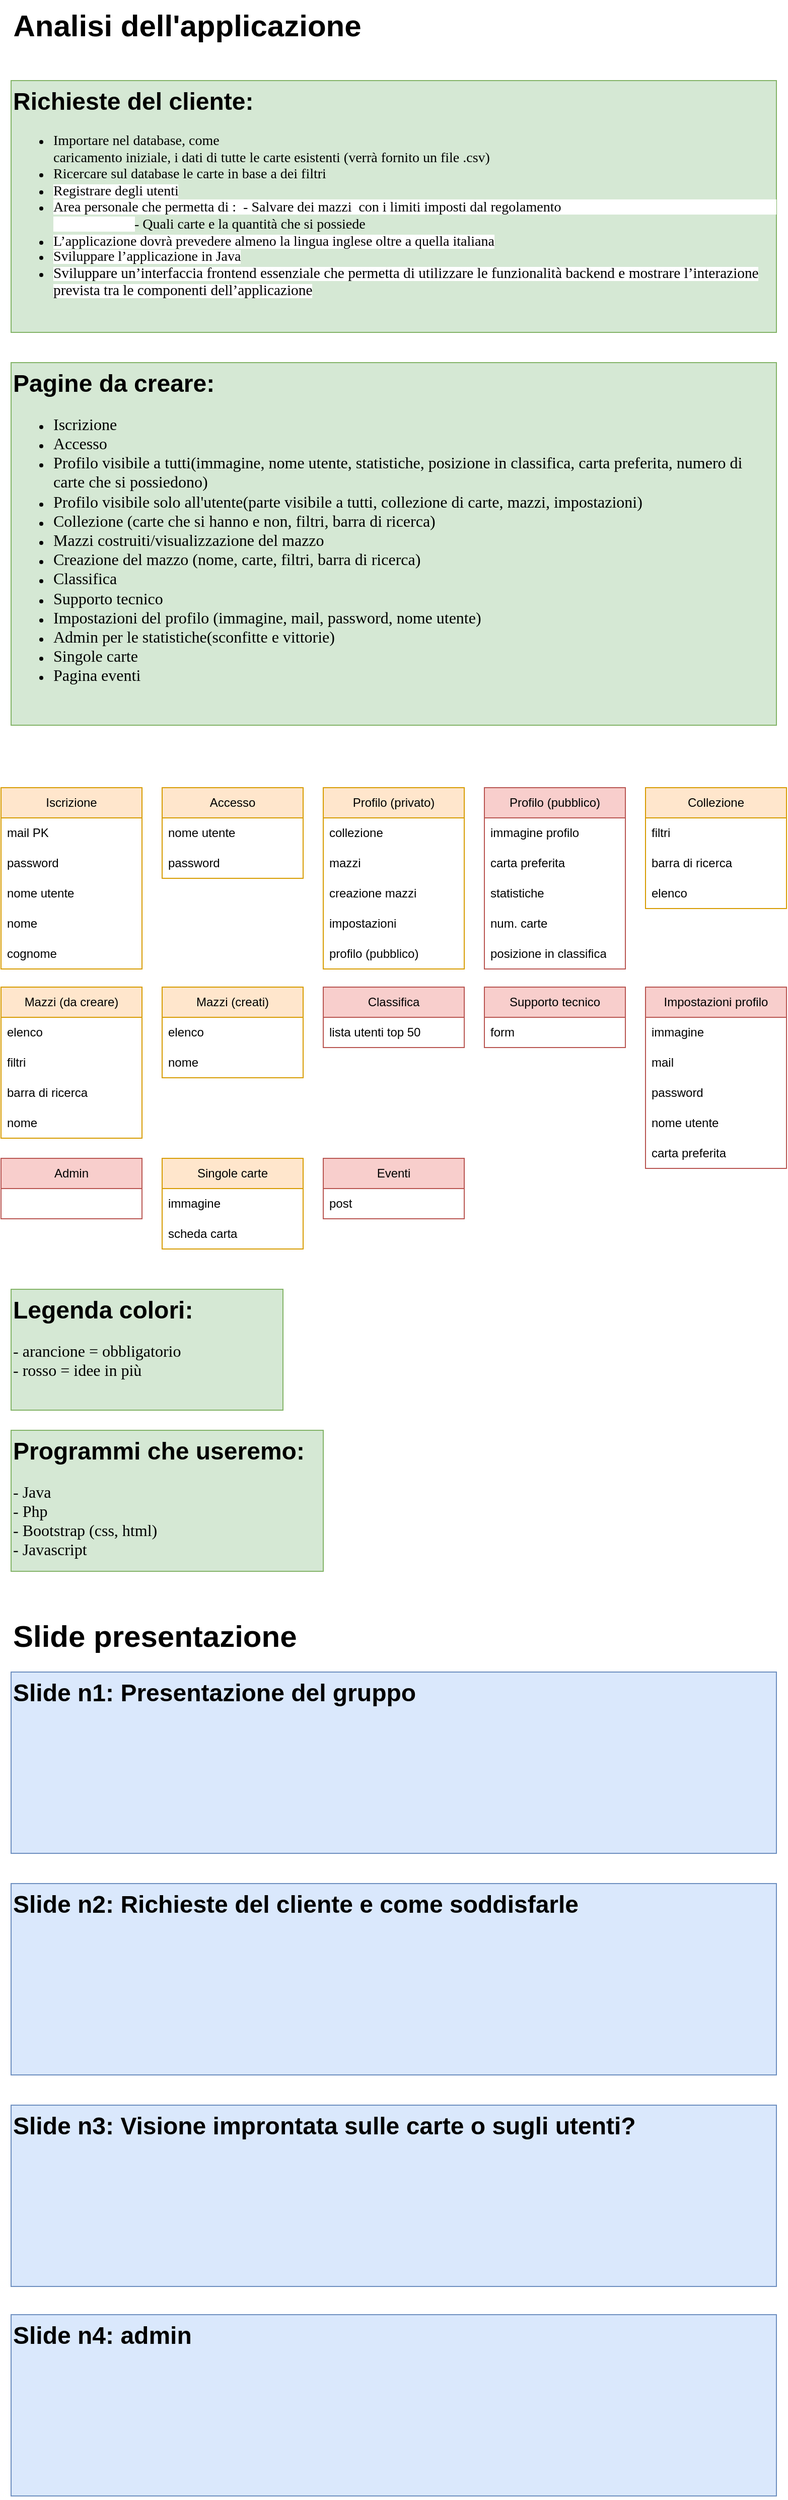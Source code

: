 <mxfile version="24.7.12">
  <diagram id="C5RBs43oDa-KdzZeNtuy" name="Page-1">
    <mxGraphModel dx="1050" dy="522" grid="1" gridSize="10" guides="1" tooltips="1" connect="1" arrows="1" fold="1" page="1" pageScale="1" pageWidth="827" pageHeight="1169" math="0" shadow="0">
      <root>
        <mxCell id="WIyWlLk6GJQsqaUBKTNV-0" />
        <mxCell id="WIyWlLk6GJQsqaUBKTNV-1" parent="WIyWlLk6GJQsqaUBKTNV-0" />
        <mxCell id="yRmc8YcTjv6HQ2VlwHG2-0" value="&lt;span style=&quot;font-size: 30px;&quot;&gt;&lt;b&gt;Analisi dell&#39;applicazione&lt;/b&gt;&lt;/span&gt;" style="text;html=1;align=center;verticalAlign=middle;whiteSpace=wrap;rounded=0;" parent="WIyWlLk6GJQsqaUBKTNV-1" vertex="1">
          <mxGeometry x="30" y="40" width="370" height="50" as="geometry" />
        </mxCell>
        <mxCell id="yRmc8YcTjv6HQ2VlwHG2-1" value="&lt;h1 style=&quot;margin-top: 0px;&quot;&gt;Richieste del cliente:&lt;/h1&gt;&lt;div&gt;&lt;ul&gt;&lt;li&gt;&lt;font style=&quot;font-size: 14px;&quot; face=&quot;Comic Sans MS&quot;&gt;Importare nel database, come&lt;br&gt;caricamento iniziale, i dati di tutte le carte esistenti (verrà fornito un file .csv)&lt;/font&gt;&lt;/li&gt;&lt;li&gt;&lt;font style=&quot;font-size: 14px;&quot; face=&quot;Comic Sans MS&quot;&gt;Ricercare sul database le carte in base a dei filtri&lt;/font&gt;&lt;/li&gt;&lt;li&gt;&lt;span style=&quot;line-height: 115%; background: white;&quot; lang=&quot;FR&quot;&gt;&lt;font style=&quot;font-size: 14px;&quot; face=&quot;Comic Sans MS&quot;&gt;&lt;span style=&quot;line-height: 115%; background-image: initial; background-position: initial; background-size: initial; background-repeat: initial; background-attachment: initial; background-origin: initial; background-clip: initial;&quot; lang=&quot;FR&quot;&gt;Registrare degli utenti&lt;/span&gt;&lt;br&gt;&lt;/font&gt;&lt;/span&gt;&lt;/li&gt;&lt;li&gt;&lt;font style=&quot;font-size: 14px;&quot; face=&quot;Comic Sans MS&quot;&gt;&lt;span style=&quot;line-height: 115%; background: white;&quot; lang=&quot;FR&quot;&gt;&lt;span style=&quot;line-height: 115%; background-image: initial; background-position: initial; background-size: initial; background-repeat: initial; background-attachment: initial; background-origin: initial; background-clip: initial;&quot; lang=&quot;FR&quot;&gt;&lt;span style=&quot;line-height: 115%; background-image: initial; background-position: initial; background-size: initial; background-repeat: initial; background-attachment: initial; background-origin: initial; background-clip: initial;&quot; lang=&quot;FR&quot;&gt;Area personale che permetta di &lt;/span&gt;&lt;span style=&quot;line-height: 115%; background-image: initial; background-position: initial; background-size: initial; background-repeat: initial; background-attachment: initial; background-origin: initial; background-clip: initial;&quot; lang=&quot;FR&quot;&gt;:&amp;nbsp; -&amp;nbsp;&lt;span style=&quot;line-height: 115%; background-image: initial; background-position: initial; background-size: initial; background-repeat: initial; background-attachment: initial; background-origin: initial; background-clip: initial;&quot; lang=&quot;FR&quot;&gt;Salvare dei mazzi&amp;nbsp; con i limiti imposti dal regolamento&amp;nbsp; &amp;nbsp; &amp;nbsp; &amp;nbsp; &amp;nbsp;&amp;nbsp;&lt;/span&gt;&amp;nbsp; &amp;nbsp; &amp;nbsp; &amp;nbsp; &amp;nbsp; &amp;nbsp; &amp;nbsp; &amp;nbsp; &amp;nbsp; &amp;nbsp; &amp;nbsp; &amp;nbsp; &amp;nbsp; &amp;nbsp; &amp;nbsp; &amp;nbsp; &amp;nbsp; &amp;nbsp; &amp;nbsp; &amp;nbsp; &amp;nbsp; &amp;nbsp; &amp;nbsp; &amp;nbsp; &amp;nbsp; &amp;nbsp; &amp;nbsp; &amp;nbsp; &amp;nbsp; &amp;nbsp; &amp;nbsp; &amp;nbsp; &amp;nbsp; &amp;nbsp; &amp;nbsp; &amp;nbsp; &amp;nbsp; &amp;nbsp;&lt;/span&gt;&lt;/span&gt;&lt;/span&gt;- Quali carte e la quantità che si possiede&lt;/font&gt;&lt;/li&gt;&lt;li&gt;&lt;span style=&quot;line-height: 115%; background: white;&quot; lang=&quot;FR&quot;&gt;&lt;font style=&quot;font-size: 14px;&quot; face=&quot;Comic Sans MS&quot;&gt;&lt;span style=&quot;line-height: 115%; background-image: initial; background-position: initial; background-size: initial; background-repeat: initial; background-attachment: initial; background-origin: initial; background-clip: initial;&quot; lang=&quot;FR&quot;&gt;L’applicazione dovrà prevedere almeno la lingua inglese oltre a quella italiana&lt;/span&gt;&lt;br&gt;&lt;/font&gt;&lt;/span&gt;&lt;/li&gt;&lt;li&gt;&lt;span style=&quot;line-height: 115%; background: white;&quot; lang=&quot;FR&quot;&gt;&lt;span style=&quot;line-height: 115%; background-image: initial; background-position: initial; background-size: initial; background-repeat: initial; background-attachment: initial; background-origin: initial; background-clip: initial;&quot; lang=&quot;FR&quot;&gt;&lt;span style=&quot;line-height: 115%; background-image: initial; background-position: initial; background-size: initial; background-repeat: initial; background-attachment: initial; background-origin: initial; background-clip: initial;&quot; lang=&quot;FR&quot;&gt;&lt;font face=&quot;Comic Sans MS&quot; style=&quot;font-size: 14px;&quot;&gt;Sviluppare l’applicazione in Java&lt;/font&gt;&lt;/span&gt;&lt;br&gt;&lt;/span&gt;&lt;/span&gt;&lt;/li&gt;&lt;li&gt;&lt;span style=&quot;line-height: 115%; background: white;&quot; lang=&quot;FR&quot;&gt;&lt;span style=&quot;line-height: 115%; background-image: initial; background-position: initial; background-size: initial; background-repeat: initial; background-attachment: initial; background-origin: initial; background-clip: initial;&quot; lang=&quot;FR&quot;&gt;&lt;span style=&quot;line-height: 115%; background-image: initial; background-position: initial; background-size: initial; background-repeat: initial; background-attachment: initial; background-origin: initial; background-clip: initial;&quot; lang=&quot;FR&quot;&gt;&lt;font style=&quot;font-size: 14px;&quot;&gt;&lt;span style=&quot;font-size: 11pt; line-height: 115%; background-image: initial; background-position: initial; background-size: initial; background-repeat: initial; background-attachment: initial; background-origin: initial; background-clip: initial;&quot; lang=&quot;FR&quot;&gt;&lt;font face=&quot;Comic Sans MS&quot;&gt;Sviluppare un’interfaccia frontend essenziale che permetta di utilizzare le funzionalità backend e mostrare l’interazione prevista tra le componenti dell’applicazione&lt;/font&gt;&lt;/span&gt;&lt;br&gt;&lt;/font&gt;&lt;/span&gt;&lt;/span&gt;&lt;/span&gt;&lt;/li&gt;&lt;/ul&gt;&lt;/div&gt;" style="text;html=1;whiteSpace=wrap;overflow=hidden;rounded=0;fillColor=#d5e8d4;strokeColor=#82b366;" parent="WIyWlLk6GJQsqaUBKTNV-1" vertex="1">
          <mxGeometry x="40" y="120" width="760" height="250" as="geometry" />
        </mxCell>
        <mxCell id="yRmc8YcTjv6HQ2VlwHG2-2" value="&lt;h1 style=&quot;margin-top: 0px;&quot;&gt;Pagine da creare:&lt;/h1&gt;&lt;div&gt;&lt;ul&gt;&lt;li&gt;&lt;font size=&quot;3&quot; face=&quot;Comic Sans MS&quot;&gt;Iscrizione&lt;/font&gt;&lt;/li&gt;&lt;li&gt;&lt;font size=&quot;3&quot; face=&quot;Comic Sans MS&quot;&gt;Accesso&lt;/font&gt;&lt;/li&gt;&lt;li&gt;&lt;font size=&quot;3&quot; face=&quot;Comic Sans MS&quot;&gt;Profilo visibile a tutti(immagine, nome utente, statistiche, posizione in classifica, carta preferita, numero di carte che si possiedono)&lt;/font&gt;&lt;/li&gt;&lt;li&gt;&lt;font size=&quot;3&quot; face=&quot;Comic Sans MS&quot;&gt;Profilo visibile solo all&#39;utente(parte visibile a tutti, collezione di carte, mazzi, impostazioni)&lt;/font&gt;&lt;/li&gt;&lt;li&gt;&lt;font size=&quot;3&quot; face=&quot;Comic Sans MS&quot;&gt;Collezione (carte che si hanno e non, filtri, barra di ricerca)&lt;/font&gt;&lt;/li&gt;&lt;li&gt;&lt;font size=&quot;3&quot; face=&quot;Comic Sans MS&quot;&gt;Mazzi costruiti/visualizzazione del mazzo&lt;/font&gt;&lt;/li&gt;&lt;li&gt;&lt;font size=&quot;3&quot; face=&quot;Comic Sans MS&quot;&gt;Creazione del mazzo (nome, carte, filtri, barra di ricerca)&lt;/font&gt;&lt;/li&gt;&lt;li&gt;&lt;font size=&quot;3&quot; face=&quot;Comic Sans MS&quot;&gt;Classifica&lt;/font&gt;&lt;/li&gt;&lt;li&gt;&lt;font size=&quot;3&quot; face=&quot;Comic Sans MS&quot;&gt;Supporto tecnico&lt;/font&gt;&lt;/li&gt;&lt;li&gt;&lt;font size=&quot;3&quot; face=&quot;Comic Sans MS&quot;&gt;Impostazioni del profilo (immagine, mail, password, nome utente)&lt;/font&gt;&lt;/li&gt;&lt;li&gt;&lt;font size=&quot;3&quot; face=&quot;Comic Sans MS&quot;&gt;Admin per le statistiche(sconfitte e vittorie)&lt;/font&gt;&lt;/li&gt;&lt;li&gt;&lt;font size=&quot;3&quot; face=&quot;Comic Sans MS&quot;&gt;Singole carte&lt;/font&gt;&lt;/li&gt;&lt;li&gt;&lt;font size=&quot;3&quot; face=&quot;Comic Sans MS&quot;&gt;Pagina eventi&lt;/font&gt;&lt;/li&gt;&lt;/ul&gt;&lt;/div&gt;" style="text;html=1;whiteSpace=wrap;overflow=hidden;rounded=0;fillColor=#d5e8d4;strokeColor=#82b366;gradientColor=none;fillStyle=auto;" parent="WIyWlLk6GJQsqaUBKTNV-1" vertex="1">
          <mxGeometry x="40" y="400" width="760" height="360" as="geometry" />
        </mxCell>
        <mxCell id="yRmc8YcTjv6HQ2VlwHG2-3" value="Iscrizione" style="swimlane;fontStyle=0;childLayout=stackLayout;horizontal=1;startSize=30;horizontalStack=0;resizeParent=1;resizeParentMax=0;resizeLast=0;collapsible=1;marginBottom=0;whiteSpace=wrap;html=1;fillColor=#ffe6cc;strokeColor=#d79b00;" parent="WIyWlLk6GJQsqaUBKTNV-1" vertex="1">
          <mxGeometry x="30" y="822" width="140" height="180" as="geometry" />
        </mxCell>
        <mxCell id="yRmc8YcTjv6HQ2VlwHG2-5" value="mail PK" style="text;strokeColor=none;fillColor=none;align=left;verticalAlign=middle;spacingLeft=4;spacingRight=4;overflow=hidden;points=[[0,0.5],[1,0.5]];portConstraint=eastwest;rotatable=0;whiteSpace=wrap;html=1;" parent="yRmc8YcTjv6HQ2VlwHG2-3" vertex="1">
          <mxGeometry y="30" width="140" height="30" as="geometry" />
        </mxCell>
        <mxCell id="yRmc8YcTjv6HQ2VlwHG2-6" value="password" style="text;strokeColor=none;fillColor=none;align=left;verticalAlign=middle;spacingLeft=4;spacingRight=4;overflow=hidden;points=[[0,0.5],[1,0.5]];portConstraint=eastwest;rotatable=0;whiteSpace=wrap;html=1;" parent="yRmc8YcTjv6HQ2VlwHG2-3" vertex="1">
          <mxGeometry y="60" width="140" height="30" as="geometry" />
        </mxCell>
        <mxCell id="yRmc8YcTjv6HQ2VlwHG2-8" value="nome utente&amp;nbsp;" style="text;strokeColor=none;fillColor=none;align=left;verticalAlign=middle;spacingLeft=4;spacingRight=4;overflow=hidden;points=[[0,0.5],[1,0.5]];portConstraint=eastwest;rotatable=0;whiteSpace=wrap;html=1;" parent="yRmc8YcTjv6HQ2VlwHG2-3" vertex="1">
          <mxGeometry y="90" width="140" height="30" as="geometry" />
        </mxCell>
        <mxCell id="yRmc8YcTjv6HQ2VlwHG2-14" value="nome" style="text;strokeColor=none;fillColor=none;align=left;verticalAlign=middle;spacingLeft=4;spacingRight=4;overflow=hidden;points=[[0,0.5],[1,0.5]];portConstraint=eastwest;rotatable=0;whiteSpace=wrap;html=1;" parent="yRmc8YcTjv6HQ2VlwHG2-3" vertex="1">
          <mxGeometry y="120" width="140" height="30" as="geometry" />
        </mxCell>
        <mxCell id="yRmc8YcTjv6HQ2VlwHG2-13" value="cognome" style="text;strokeColor=none;fillColor=none;align=left;verticalAlign=middle;spacingLeft=4;spacingRight=4;overflow=hidden;points=[[0,0.5],[1,0.5]];portConstraint=eastwest;rotatable=0;whiteSpace=wrap;html=1;" parent="yRmc8YcTjv6HQ2VlwHG2-3" vertex="1">
          <mxGeometry y="150" width="140" height="30" as="geometry" />
        </mxCell>
        <mxCell id="yRmc8YcTjv6HQ2VlwHG2-9" value="Accesso" style="swimlane;fontStyle=0;childLayout=stackLayout;horizontal=1;startSize=30;horizontalStack=0;resizeParent=1;resizeParentMax=0;resizeLast=0;collapsible=1;marginBottom=0;whiteSpace=wrap;html=1;fillColor=#ffe6cc;strokeColor=#d79b00;" parent="WIyWlLk6GJQsqaUBKTNV-1" vertex="1">
          <mxGeometry x="190" y="822" width="140" height="90" as="geometry" />
        </mxCell>
        <mxCell id="yRmc8YcTjv6HQ2VlwHG2-10" value="nome utente" style="text;strokeColor=none;fillColor=none;align=left;verticalAlign=middle;spacingLeft=4;spacingRight=4;overflow=hidden;points=[[0,0.5],[1,0.5]];portConstraint=eastwest;rotatable=0;whiteSpace=wrap;html=1;" parent="yRmc8YcTjv6HQ2VlwHG2-9" vertex="1">
          <mxGeometry y="30" width="140" height="30" as="geometry" />
        </mxCell>
        <mxCell id="yRmc8YcTjv6HQ2VlwHG2-11" value="password" style="text;strokeColor=none;fillColor=none;align=left;verticalAlign=middle;spacingLeft=4;spacingRight=4;overflow=hidden;points=[[0,0.5],[1,0.5]];portConstraint=eastwest;rotatable=0;whiteSpace=wrap;html=1;" parent="yRmc8YcTjv6HQ2VlwHG2-9" vertex="1">
          <mxGeometry y="60" width="140" height="30" as="geometry" />
        </mxCell>
        <mxCell id="yRmc8YcTjv6HQ2VlwHG2-15" value="Profilo (privato)" style="swimlane;fontStyle=0;childLayout=stackLayout;horizontal=1;startSize=30;horizontalStack=0;resizeParent=1;resizeParentMax=0;resizeLast=0;collapsible=1;marginBottom=0;whiteSpace=wrap;html=1;fillColor=#ffe6cc;strokeColor=#d79b00;" parent="WIyWlLk6GJQsqaUBKTNV-1" vertex="1">
          <mxGeometry x="350" y="822" width="140" height="180" as="geometry" />
        </mxCell>
        <mxCell id="yRmc8YcTjv6HQ2VlwHG2-16" value="collezione" style="text;strokeColor=none;fillColor=none;align=left;verticalAlign=middle;spacingLeft=4;spacingRight=4;overflow=hidden;points=[[0,0.5],[1,0.5]];portConstraint=eastwest;rotatable=0;whiteSpace=wrap;html=1;" parent="yRmc8YcTjv6HQ2VlwHG2-15" vertex="1">
          <mxGeometry y="30" width="140" height="30" as="geometry" />
        </mxCell>
        <mxCell id="yRmc8YcTjv6HQ2VlwHG2-18" value="mazzi" style="text;strokeColor=none;fillColor=none;align=left;verticalAlign=middle;spacingLeft=4;spacingRight=4;overflow=hidden;points=[[0,0.5],[1,0.5]];portConstraint=eastwest;rotatable=0;whiteSpace=wrap;html=1;" parent="yRmc8YcTjv6HQ2VlwHG2-15" vertex="1">
          <mxGeometry y="60" width="140" height="30" as="geometry" />
        </mxCell>
        <mxCell id="yRmc8YcTjv6HQ2VlwHG2-20" value="creazione mazzi" style="text;strokeColor=none;fillColor=none;align=left;verticalAlign=middle;spacingLeft=4;spacingRight=4;overflow=hidden;points=[[0,0.5],[1,0.5]];portConstraint=eastwest;rotatable=0;whiteSpace=wrap;html=1;" parent="yRmc8YcTjv6HQ2VlwHG2-15" vertex="1">
          <mxGeometry y="90" width="140" height="30" as="geometry" />
        </mxCell>
        <mxCell id="yRmc8YcTjv6HQ2VlwHG2-19" value="impostazioni" style="text;strokeColor=none;fillColor=none;align=left;verticalAlign=middle;spacingLeft=4;spacingRight=4;overflow=hidden;points=[[0,0.5],[1,0.5]];portConstraint=eastwest;rotatable=0;whiteSpace=wrap;html=1;" parent="yRmc8YcTjv6HQ2VlwHG2-15" vertex="1">
          <mxGeometry y="120" width="140" height="30" as="geometry" />
        </mxCell>
        <mxCell id="yRmc8YcTjv6HQ2VlwHG2-22" value="profilo (pubblico)" style="text;strokeColor=none;fillColor=none;align=left;verticalAlign=middle;spacingLeft=4;spacingRight=4;overflow=hidden;points=[[0,0.5],[1,0.5]];portConstraint=eastwest;rotatable=0;whiteSpace=wrap;html=1;" parent="yRmc8YcTjv6HQ2VlwHG2-15" vertex="1">
          <mxGeometry y="150" width="140" height="30" as="geometry" />
        </mxCell>
        <mxCell id="yRmc8YcTjv6HQ2VlwHG2-23" value="Profilo (pubblico)" style="swimlane;fontStyle=0;childLayout=stackLayout;horizontal=1;startSize=30;horizontalStack=0;resizeParent=1;resizeParentMax=0;resizeLast=0;collapsible=1;marginBottom=0;whiteSpace=wrap;html=1;fillColor=#f8cecc;strokeColor=#b85450;" parent="WIyWlLk6GJQsqaUBKTNV-1" vertex="1">
          <mxGeometry x="510" y="822" width="140" height="180" as="geometry" />
        </mxCell>
        <mxCell id="yRmc8YcTjv6HQ2VlwHG2-24" value="immagine profilo" style="text;strokeColor=none;fillColor=none;align=left;verticalAlign=middle;spacingLeft=4;spacingRight=4;overflow=hidden;points=[[0,0.5],[1,0.5]];portConstraint=eastwest;rotatable=0;whiteSpace=wrap;html=1;" parent="yRmc8YcTjv6HQ2VlwHG2-23" vertex="1">
          <mxGeometry y="30" width="140" height="30" as="geometry" />
        </mxCell>
        <mxCell id="yRmc8YcTjv6HQ2VlwHG2-25" value="carta preferita" style="text;strokeColor=none;fillColor=none;align=left;verticalAlign=middle;spacingLeft=4;spacingRight=4;overflow=hidden;points=[[0,0.5],[1,0.5]];portConstraint=eastwest;rotatable=0;whiteSpace=wrap;html=1;" parent="yRmc8YcTjv6HQ2VlwHG2-23" vertex="1">
          <mxGeometry y="60" width="140" height="30" as="geometry" />
        </mxCell>
        <mxCell id="yRmc8YcTjv6HQ2VlwHG2-26" value="statistiche" style="text;strokeColor=none;fillColor=none;align=left;verticalAlign=middle;spacingLeft=4;spacingRight=4;overflow=hidden;points=[[0,0.5],[1,0.5]];portConstraint=eastwest;rotatable=0;whiteSpace=wrap;html=1;" parent="yRmc8YcTjv6HQ2VlwHG2-23" vertex="1">
          <mxGeometry y="90" width="140" height="30" as="geometry" />
        </mxCell>
        <mxCell id="yRmc8YcTjv6HQ2VlwHG2-27" value="num. carte" style="text;strokeColor=none;fillColor=none;align=left;verticalAlign=middle;spacingLeft=4;spacingRight=4;overflow=hidden;points=[[0,0.5],[1,0.5]];portConstraint=eastwest;rotatable=0;whiteSpace=wrap;html=1;" parent="yRmc8YcTjv6HQ2VlwHG2-23" vertex="1">
          <mxGeometry y="120" width="140" height="30" as="geometry" />
        </mxCell>
        <mxCell id="yRmc8YcTjv6HQ2VlwHG2-28" value="posizione in classifica" style="text;strokeColor=none;fillColor=none;align=left;verticalAlign=middle;spacingLeft=4;spacingRight=4;overflow=hidden;points=[[0,0.5],[1,0.5]];portConstraint=eastwest;rotatable=0;whiteSpace=wrap;html=1;" parent="yRmc8YcTjv6HQ2VlwHG2-23" vertex="1">
          <mxGeometry y="150" width="140" height="30" as="geometry" />
        </mxCell>
        <mxCell id="yRmc8YcTjv6HQ2VlwHG2-29" value="Collezione" style="swimlane;fontStyle=0;childLayout=stackLayout;horizontal=1;startSize=30;horizontalStack=0;resizeParent=1;resizeParentMax=0;resizeLast=0;collapsible=1;marginBottom=0;whiteSpace=wrap;html=1;fillColor=#ffe6cc;strokeColor=#d79b00;" parent="WIyWlLk6GJQsqaUBKTNV-1" vertex="1">
          <mxGeometry x="670" y="822" width="140" height="120" as="geometry" />
        </mxCell>
        <mxCell id="yRmc8YcTjv6HQ2VlwHG2-30" value="filtri" style="text;strokeColor=none;fillColor=none;align=left;verticalAlign=middle;spacingLeft=4;spacingRight=4;overflow=hidden;points=[[0,0.5],[1,0.5]];portConstraint=eastwest;rotatable=0;whiteSpace=wrap;html=1;" parent="yRmc8YcTjv6HQ2VlwHG2-29" vertex="1">
          <mxGeometry y="30" width="140" height="30" as="geometry" />
        </mxCell>
        <mxCell id="yRmc8YcTjv6HQ2VlwHG2-33" value="barra di ricerca" style="text;strokeColor=none;fillColor=none;align=left;verticalAlign=middle;spacingLeft=4;spacingRight=4;overflow=hidden;points=[[0,0.5],[1,0.5]];portConstraint=eastwest;rotatable=0;whiteSpace=wrap;html=1;" parent="yRmc8YcTjv6HQ2VlwHG2-29" vertex="1">
          <mxGeometry y="60" width="140" height="30" as="geometry" />
        </mxCell>
        <mxCell id="yRmc8YcTjv6HQ2VlwHG2-34" value="elenco" style="text;strokeColor=none;fillColor=none;align=left;verticalAlign=middle;spacingLeft=4;spacingRight=4;overflow=hidden;points=[[0,0.5],[1,0.5]];portConstraint=eastwest;rotatable=0;whiteSpace=wrap;html=1;" parent="yRmc8YcTjv6HQ2VlwHG2-29" vertex="1">
          <mxGeometry y="90" width="140" height="30" as="geometry" />
        </mxCell>
        <mxCell id="PCaUW2Qrn1qXm83cvjNq-1" value="Mazzi (da creare)" style="swimlane;fontStyle=0;childLayout=stackLayout;horizontal=1;startSize=30;horizontalStack=0;resizeParent=1;resizeParentMax=0;resizeLast=0;collapsible=1;marginBottom=0;whiteSpace=wrap;html=1;fillColor=#ffe6cc;strokeColor=#d79b00;" parent="WIyWlLk6GJQsqaUBKTNV-1" vertex="1">
          <mxGeometry x="30" y="1020" width="140" height="150" as="geometry" />
        </mxCell>
        <mxCell id="PCaUW2Qrn1qXm83cvjNq-2" value="elenco" style="text;strokeColor=none;fillColor=none;align=left;verticalAlign=middle;spacingLeft=4;spacingRight=4;overflow=hidden;points=[[0,0.5],[1,0.5]];portConstraint=eastwest;rotatable=0;whiteSpace=wrap;html=1;" parent="PCaUW2Qrn1qXm83cvjNq-1" vertex="1">
          <mxGeometry y="30" width="140" height="30" as="geometry" />
        </mxCell>
        <mxCell id="PCaUW2Qrn1qXm83cvjNq-3" value="filtri" style="text;strokeColor=none;fillColor=none;align=left;verticalAlign=middle;spacingLeft=4;spacingRight=4;overflow=hidden;points=[[0,0.5],[1,0.5]];portConstraint=eastwest;rotatable=0;whiteSpace=wrap;html=1;" parent="PCaUW2Qrn1qXm83cvjNq-1" vertex="1">
          <mxGeometry y="60" width="140" height="30" as="geometry" />
        </mxCell>
        <mxCell id="PCaUW2Qrn1qXm83cvjNq-4" value="barra di ricerca" style="text;strokeColor=none;fillColor=none;align=left;verticalAlign=middle;spacingLeft=4;spacingRight=4;overflow=hidden;points=[[0,0.5],[1,0.5]];portConstraint=eastwest;rotatable=0;whiteSpace=wrap;html=1;" parent="PCaUW2Qrn1qXm83cvjNq-1" vertex="1">
          <mxGeometry y="90" width="140" height="30" as="geometry" />
        </mxCell>
        <mxCell id="PCaUW2Qrn1qXm83cvjNq-9" value="nome" style="text;strokeColor=none;fillColor=none;align=left;verticalAlign=middle;spacingLeft=4;spacingRight=4;overflow=hidden;points=[[0,0.5],[1,0.5]];portConstraint=eastwest;rotatable=0;whiteSpace=wrap;html=1;" parent="PCaUW2Qrn1qXm83cvjNq-1" vertex="1">
          <mxGeometry y="120" width="140" height="30" as="geometry" />
        </mxCell>
        <mxCell id="PCaUW2Qrn1qXm83cvjNq-5" value="Mazzi (creati)" style="swimlane;fontStyle=0;childLayout=stackLayout;horizontal=1;startSize=30;horizontalStack=0;resizeParent=1;resizeParentMax=0;resizeLast=0;collapsible=1;marginBottom=0;whiteSpace=wrap;html=1;fillColor=#ffe6cc;strokeColor=#d79b00;" parent="WIyWlLk6GJQsqaUBKTNV-1" vertex="1">
          <mxGeometry x="190" y="1020" width="140" height="90" as="geometry" />
        </mxCell>
        <mxCell id="PCaUW2Qrn1qXm83cvjNq-6" value="elenco" style="text;strokeColor=none;fillColor=none;align=left;verticalAlign=middle;spacingLeft=4;spacingRight=4;overflow=hidden;points=[[0,0.5],[1,0.5]];portConstraint=eastwest;rotatable=0;whiteSpace=wrap;html=1;" parent="PCaUW2Qrn1qXm83cvjNq-5" vertex="1">
          <mxGeometry y="30" width="140" height="30" as="geometry" />
        </mxCell>
        <mxCell id="PCaUW2Qrn1qXm83cvjNq-7" value="nome" style="text;strokeColor=none;fillColor=none;align=left;verticalAlign=middle;spacingLeft=4;spacingRight=4;overflow=hidden;points=[[0,0.5],[1,0.5]];portConstraint=eastwest;rotatable=0;whiteSpace=wrap;html=1;" parent="PCaUW2Qrn1qXm83cvjNq-5" vertex="1">
          <mxGeometry y="60" width="140" height="30" as="geometry" />
        </mxCell>
        <mxCell id="PCaUW2Qrn1qXm83cvjNq-10" value="Classifica" style="swimlane;fontStyle=0;childLayout=stackLayout;horizontal=1;startSize=30;horizontalStack=0;resizeParent=1;resizeParentMax=0;resizeLast=0;collapsible=1;marginBottom=0;whiteSpace=wrap;html=1;fillColor=#f8cecc;strokeColor=#b85450;" parent="WIyWlLk6GJQsqaUBKTNV-1" vertex="1">
          <mxGeometry x="350" y="1020" width="140" height="60" as="geometry" />
        </mxCell>
        <mxCell id="PCaUW2Qrn1qXm83cvjNq-12" value="lista utenti top 50" style="text;strokeColor=none;fillColor=none;align=left;verticalAlign=middle;spacingLeft=4;spacingRight=4;overflow=hidden;points=[[0,0.5],[1,0.5]];portConstraint=eastwest;rotatable=0;whiteSpace=wrap;html=1;" parent="PCaUW2Qrn1qXm83cvjNq-10" vertex="1">
          <mxGeometry y="30" width="140" height="30" as="geometry" />
        </mxCell>
        <mxCell id="PCaUW2Qrn1qXm83cvjNq-18" value="Supporto tecnico" style="swimlane;fontStyle=0;childLayout=stackLayout;horizontal=1;startSize=30;horizontalStack=0;resizeParent=1;resizeParentMax=0;resizeLast=0;collapsible=1;marginBottom=0;whiteSpace=wrap;html=1;fillColor=#f8cecc;strokeColor=#b85450;" parent="WIyWlLk6GJQsqaUBKTNV-1" vertex="1">
          <mxGeometry x="510" y="1020" width="140" height="60" as="geometry" />
        </mxCell>
        <mxCell id="PCaUW2Qrn1qXm83cvjNq-19" value="form&amp;nbsp;" style="text;strokeColor=none;fillColor=none;align=left;verticalAlign=middle;spacingLeft=4;spacingRight=4;overflow=hidden;points=[[0,0.5],[1,0.5]];portConstraint=eastwest;rotatable=0;whiteSpace=wrap;html=1;" parent="PCaUW2Qrn1qXm83cvjNq-18" vertex="1">
          <mxGeometry y="30" width="140" height="30" as="geometry" />
        </mxCell>
        <mxCell id="PCaUW2Qrn1qXm83cvjNq-22" value="Impostazioni profilo" style="swimlane;fontStyle=0;childLayout=stackLayout;horizontal=1;startSize=30;horizontalStack=0;resizeParent=1;resizeParentMax=0;resizeLast=0;collapsible=1;marginBottom=0;whiteSpace=wrap;html=1;fillColor=#f8cecc;strokeColor=#b85450;" parent="WIyWlLk6GJQsqaUBKTNV-1" vertex="1">
          <mxGeometry x="670" y="1020" width="140" height="180" as="geometry" />
        </mxCell>
        <mxCell id="PCaUW2Qrn1qXm83cvjNq-23" value="immagine" style="text;strokeColor=none;fillColor=none;align=left;verticalAlign=middle;spacingLeft=4;spacingRight=4;overflow=hidden;points=[[0,0.5],[1,0.5]];portConstraint=eastwest;rotatable=0;whiteSpace=wrap;html=1;" parent="PCaUW2Qrn1qXm83cvjNq-22" vertex="1">
          <mxGeometry y="30" width="140" height="30" as="geometry" />
        </mxCell>
        <mxCell id="PCaUW2Qrn1qXm83cvjNq-24" value="mail" style="text;strokeColor=none;fillColor=none;align=left;verticalAlign=middle;spacingLeft=4;spacingRight=4;overflow=hidden;points=[[0,0.5],[1,0.5]];portConstraint=eastwest;rotatable=0;whiteSpace=wrap;html=1;" parent="PCaUW2Qrn1qXm83cvjNq-22" vertex="1">
          <mxGeometry y="60" width="140" height="30" as="geometry" />
        </mxCell>
        <mxCell id="PCaUW2Qrn1qXm83cvjNq-25" value="password" style="text;strokeColor=none;fillColor=none;align=left;verticalAlign=middle;spacingLeft=4;spacingRight=4;overflow=hidden;points=[[0,0.5],[1,0.5]];portConstraint=eastwest;rotatable=0;whiteSpace=wrap;html=1;" parent="PCaUW2Qrn1qXm83cvjNq-22" vertex="1">
          <mxGeometry y="90" width="140" height="30" as="geometry" />
        </mxCell>
        <mxCell id="PCaUW2Qrn1qXm83cvjNq-26" value="nome utente" style="text;strokeColor=none;fillColor=none;align=left;verticalAlign=middle;spacingLeft=4;spacingRight=4;overflow=hidden;points=[[0,0.5],[1,0.5]];portConstraint=eastwest;rotatable=0;whiteSpace=wrap;html=1;" parent="PCaUW2Qrn1qXm83cvjNq-22" vertex="1">
          <mxGeometry y="120" width="140" height="30" as="geometry" />
        </mxCell>
        <mxCell id="PCaUW2Qrn1qXm83cvjNq-27" value="carta preferita" style="text;strokeColor=none;fillColor=none;align=left;verticalAlign=middle;spacingLeft=4;spacingRight=4;overflow=hidden;points=[[0,0.5],[1,0.5]];portConstraint=eastwest;rotatable=0;whiteSpace=wrap;html=1;" parent="PCaUW2Qrn1qXm83cvjNq-22" vertex="1">
          <mxGeometry y="150" width="140" height="30" as="geometry" />
        </mxCell>
        <mxCell id="PCaUW2Qrn1qXm83cvjNq-32" value="Admin" style="swimlane;fontStyle=0;childLayout=stackLayout;horizontal=1;startSize=30;horizontalStack=0;resizeParent=1;resizeParentMax=0;resizeLast=0;collapsible=1;marginBottom=0;whiteSpace=wrap;html=1;fillColor=#f8cecc;strokeColor=#b85450;" parent="WIyWlLk6GJQsqaUBKTNV-1" vertex="1">
          <mxGeometry x="30" y="1190" width="140" height="60" as="geometry" />
        </mxCell>
        <mxCell id="PCaUW2Qrn1qXm83cvjNq-36" value="Singole carte" style="swimlane;fontStyle=0;childLayout=stackLayout;horizontal=1;startSize=30;horizontalStack=0;resizeParent=1;resizeParentMax=0;resizeLast=0;collapsible=1;marginBottom=0;whiteSpace=wrap;html=1;fillColor=#ffe6cc;strokeColor=#d79b00;" parent="WIyWlLk6GJQsqaUBKTNV-1" vertex="1">
          <mxGeometry x="190" y="1190" width="140" height="90" as="geometry" />
        </mxCell>
        <mxCell id="PCaUW2Qrn1qXm83cvjNq-37" value="immagine" style="text;strokeColor=none;fillColor=none;align=left;verticalAlign=middle;spacingLeft=4;spacingRight=4;overflow=hidden;points=[[0,0.5],[1,0.5]];portConstraint=eastwest;rotatable=0;whiteSpace=wrap;html=1;" parent="PCaUW2Qrn1qXm83cvjNq-36" vertex="1">
          <mxGeometry y="30" width="140" height="30" as="geometry" />
        </mxCell>
        <mxCell id="PCaUW2Qrn1qXm83cvjNq-38" value="scheda carta" style="text;strokeColor=none;fillColor=none;align=left;verticalAlign=middle;spacingLeft=4;spacingRight=4;overflow=hidden;points=[[0,0.5],[1,0.5]];portConstraint=eastwest;rotatable=0;whiteSpace=wrap;html=1;" parent="PCaUW2Qrn1qXm83cvjNq-36" vertex="1">
          <mxGeometry y="60" width="140" height="30" as="geometry" />
        </mxCell>
        <mxCell id="PCaUW2Qrn1qXm83cvjNq-42" value="&lt;h1 style=&quot;margin-top: 0px;&quot;&gt;Legenda colori:&lt;/h1&gt;&lt;div style=&quot;font-size: 16px;&quot;&gt;&lt;font style=&quot;font-size: 16px;&quot; face=&quot;Comic Sans MS&quot;&gt;-&lt;font style=&quot;font-size: 16px;&quot;&gt; &lt;font style=&quot;font-size: 16px;&quot;&gt;a&lt;/font&gt;rancione = obbligatorio&lt;/font&gt;&lt;/font&gt;&lt;/div&gt;&lt;div style=&quot;font-size: 16px;&quot;&gt;&lt;font face=&quot;Comic Sans MS&quot; style=&quot;font-size: 16px;&quot;&gt;- rosso = idee in più&lt;/font&gt;&lt;/div&gt;" style="text;html=1;whiteSpace=wrap;overflow=hidden;rounded=0;fillColor=#d5e8d4;strokeColor=#82b366;" parent="WIyWlLk6GJQsqaUBKTNV-1" vertex="1">
          <mxGeometry x="40" y="1320" width="270" height="120" as="geometry" />
        </mxCell>
        <mxCell id="uFrT7Se5GcDD3h2U8uRo-0" value="&lt;h1 style=&quot;margin-top: 0px;&quot;&gt;Programmi che useremo:&lt;/h1&gt;&lt;div style=&quot;font-size: 16px;&quot;&gt;&lt;font face=&quot;Comic Sans MS&quot; style=&quot;font-size: 16px;&quot;&gt;- Java&lt;/font&gt;&lt;/div&gt;&lt;div style=&quot;font-size: 16px;&quot;&gt;&lt;font face=&quot;Comic Sans MS&quot; style=&quot;font-size: 16px;&quot;&gt;- Php&lt;/font&gt;&lt;/div&gt;&lt;div style=&quot;font-size: 16px;&quot;&gt;&lt;font face=&quot;Comic Sans MS&quot; style=&quot;font-size: 16px;&quot;&gt;- Bootstrap (css, html)&lt;/font&gt;&lt;/div&gt;&lt;div style=&quot;font-size: 16px;&quot;&gt;&lt;font face=&quot;Comic Sans MS&quot; style=&quot;font-size: 16px;&quot;&gt;- Javascript&lt;/font&gt;&lt;/div&gt;" style="text;html=1;whiteSpace=wrap;overflow=hidden;rounded=0;fillColor=#d5e8d4;strokeColor=#82b366;" parent="WIyWlLk6GJQsqaUBKTNV-1" vertex="1">
          <mxGeometry x="40" y="1460" width="310" height="140" as="geometry" />
        </mxCell>
        <mxCell id="uFrT7Se5GcDD3h2U8uRo-1" value="Eventi" style="swimlane;fontStyle=0;childLayout=stackLayout;horizontal=1;startSize=30;horizontalStack=0;resizeParent=1;resizeParentMax=0;resizeLast=0;collapsible=1;marginBottom=0;whiteSpace=wrap;html=1;fillColor=#f8cecc;strokeColor=#b85450;" parent="WIyWlLk6GJQsqaUBKTNV-1" vertex="1">
          <mxGeometry x="350" y="1190" width="140" height="60" as="geometry" />
        </mxCell>
        <mxCell id="uFrT7Se5GcDD3h2U8uRo-2" value="post" style="text;strokeColor=none;fillColor=none;align=left;verticalAlign=middle;spacingLeft=4;spacingRight=4;overflow=hidden;points=[[0,0.5],[1,0.5]];portConstraint=eastwest;rotatable=0;whiteSpace=wrap;html=1;" parent="uFrT7Se5GcDD3h2U8uRo-1" vertex="1">
          <mxGeometry y="30" width="140" height="30" as="geometry" />
        </mxCell>
        <mxCell id="grUhMkJ9xq8ZXCFmjBgn-2" value="&lt;h1 style=&quot;margin-top: 0px;&quot;&gt;&lt;font style=&quot;font-size: 30px;&quot;&gt;Slide presentazione&amp;nbsp;&lt;/font&gt;&lt;/h1&gt;" style="text;html=1;whiteSpace=wrap;overflow=hidden;rounded=0;" vertex="1" parent="WIyWlLk6GJQsqaUBKTNV-1">
          <mxGeometry x="40" y="1640" width="360" height="40" as="geometry" />
        </mxCell>
        <mxCell id="grUhMkJ9xq8ZXCFmjBgn-3" value="&lt;h1 style=&quot;margin-top: 0px;&quot;&gt;Slide n1: Presentazione del gruppo&lt;/h1&gt;&lt;div style=&quot;font-size: 16px;&quot;&gt;&lt;br&gt;&lt;/div&gt;" style="text;html=1;whiteSpace=wrap;overflow=hidden;rounded=0;fillColor=#dae8fc;strokeColor=#6c8ebf;" vertex="1" parent="WIyWlLk6GJQsqaUBKTNV-1">
          <mxGeometry x="40" y="1700" width="760" height="180" as="geometry" />
        </mxCell>
        <mxCell id="grUhMkJ9xq8ZXCFmjBgn-4" value="&lt;h1 style=&quot;margin-top: 0px;&quot;&gt;Slide n2: Richieste del cliente e come soddisfarle&lt;/h1&gt;&lt;div style=&quot;font-size: 16px;&quot;&gt;&lt;br&gt;&lt;/div&gt;" style="text;html=1;whiteSpace=wrap;overflow=hidden;rounded=0;fillColor=#dae8fc;strokeColor=#6c8ebf;" vertex="1" parent="WIyWlLk6GJQsqaUBKTNV-1">
          <mxGeometry x="40" y="1910" width="760" height="190" as="geometry" />
        </mxCell>
        <mxCell id="grUhMkJ9xq8ZXCFmjBgn-5" value="&lt;h1 style=&quot;margin-top: 0px;&quot;&gt;Slide n3: Visione improntata sulle carte o sugli utenti?&lt;/h1&gt;&lt;div style=&quot;font-size: 16px;&quot;&gt;&lt;span style=&quot;color: rgba(0, 0, 0, 0); font-family: monospace; font-size: 0px; text-wrap: nowrap;&quot;&gt;%3CmxGraphModel%3E%3Croot%3E%3CmxCell%20id%3D%220%22%2F%3E%3CmxCell%20id%3D%221%22%20parent%3D%220%22%2F%3E%3CmxCell%20id%3D%222%22%20value%3D%22%26lt%3Bh1%20style%3D%26quot%3Bmargin-top%3A%200px%3B%26quot%3B%26gt%3BSlide%20n1%3A%26lt%3B%2Fh1%26gt%3B%26lt%3Bdiv%20style%3D%26quot%3Bfont-size%3A%2016px%3B%26quot%3B%26gt%3B%26lt%3Bbr%26gt%3B%26lt%3B%2Fdiv%26gt%3B%22%20style%3D%22text%3Bhtml%3D1%3BwhiteSpace%3Dwrap%3Boverflow%3Dhidden%3Brounded%3D0%3BfillColor%3D%23dae8fc%3BstrokeColor%3D%236c8ebf%3B%22%20vertex%3D%221%22%20parent%3D%221%22%3E%3CmxGeometry%20x%3D%2240%22%20y%3D%221700%22%20width%3D%22760%22%20height%3D%22180%22%20as%3D%22geometry%22%2F%3E%3C%2FmxCell%3E%3C%2Froot%3E%3C%2FmxGraphModel%3E&lt;/span&gt;&lt;span style=&quot;color: rgba(0, 0, 0, 0); font-family: monospace; font-size: 0px; text-wrap: nowrap; background-color: initial;&quot;&gt;%3CmxGraphModel%3E%3Croot%3E%3CmxCell%20id%3D%220%22%2F%3E%3CmxCell%20id%3D%221%22%20parent%3D%220%22%2F%3E%3CmxCell%20id%3D%222%22%20value%3D%22%26lt%3Bh1%20style%3D%26quot%3Bmargin-top%3A%200px%3B%26quot%3B%26gt%3BSlide%20n1%3A%26lt%3B%2Fh1%26gt%3B%26lt%3Bdiv%20style%3D%26quot%3Bfont-size%3A%2016px%3B%26quot%3B%26gt%3B%26lt%3Bbr%26gt%3B%26lt%3B%2Fdiv%26gt%3B%22%20style%3D%22text%3Bhtml%3D1%3BwhiteSpace%3Dwrap%3Boverflow%3Dhidden%3Brounded%3D0%3BfillColor%3D%23dae8fc%3BstrokeColor%3D%236c8ebf%3B%22%20vertex%3D%221%22%20parent%3D%221%22%3E%3CmxGeometry%20x%3D%2240%22%20y%3D%221700%22%20width%3D%22760%22%20height%3D%22180%22%20as%3D%22geometry%22%2F%3E%3C%2FmxCell%3E%3C%2Froot%3E%3C%2FmxGraphModel%3E&lt;/span&gt;&lt;br&gt;&lt;/div&gt;" style="text;html=1;whiteSpace=wrap;overflow=hidden;rounded=0;fillColor=#dae8fc;strokeColor=#6c8ebf;" vertex="1" parent="WIyWlLk6GJQsqaUBKTNV-1">
          <mxGeometry x="40" y="2130" width="760" height="180" as="geometry" />
        </mxCell>
        <mxCell id="grUhMkJ9xq8ZXCFmjBgn-6" value="&lt;h1 style=&quot;margin-top: 0px;&quot;&gt;Slide n4: admin&lt;/h1&gt;&lt;div style=&quot;font-size: 16px;&quot;&gt;&lt;span style=&quot;color: rgba(0, 0, 0, 0); font-family: monospace; font-size: 0px; text-wrap: nowrap;&quot;&gt;%3CmxGraphModel%3E%3Croot%3E%3CmxCell%20id%3D%220%22%2F%3E%3CmxCell%20id%3D%221%22%20parent%3D%220%22%2F%3E%3CmxCell%20id%3D%222%22%20value%3D%22%26lt%3Bh1%20style%3D%26quot%3Bmargin-top%3A%200px%3B%26quot%3B%26gt%3BSlide%20n1%3A%26lt%3B%2Fh1%26gt%3B%26lt%3Bdiv%20style%3D%26quot%3Bfont-size%3A%2016px%3B%26quot%3B%26gt%3B%26lt%3Bbr%26gt%3B%26lt%3B%2Fdiv%26gt%3B%22%20style%3D%22text%3Bhtml%3D1%3BwhiteSpace%3Dwrap%3Boverflow%3Dhidden%3Brounded%3D0%3BfillColor%3D%23dae8fc%3BstrokeColor%3D%236c8ebf%3B%22%20vertex%3D%221%22%20parent%3D%221%22%3E%3CmxGeometry%20x%3D%2240%22%20y%3D%221700%22%20width%3D%22760%22%20height%3D%22180%22%20as%3D%22geometry%22%2F%3E%3C%2FmxCell%3E%3C%2Froot%3E%3C%2FmxGraphModel%3E&lt;/span&gt;&lt;span style=&quot;color: rgba(0, 0, 0, 0); font-family: monospace; font-size: 0px; text-wrap: nowrap; background-color: initial;&quot;&gt;%3CmxGraphModel%3E%3Croot%3E%3CmxCell%20id%3D%220%22%2F%3E%3CmxCell%20id%3D%221%22%20parent%3D%220%22%2F%3E%3CmxCell%20id%3D%222%22%20value%3D%22%26lt%3Bh1%20style%3D%26quot%3Bmargin-top%3A%200px%3B%26quot%3B%26gt%3BSlide%20n1%3A%26lt%3B%2Fh1%26gt%3B%26lt%3Bdiv%20style%3D%26quot%3Bfont-size%3A%2016px%3B%26quot%3B%26gt%3B%26lt%3Bbr%26gt%3B%26lt%3B%2Fdiv%26gt%3B%22%20style%3D%22text%3Bhtml%3D1%3BwhiteSpace%3Dwrap%3Boverflow%3Dhidden%3Brounded%3D0%3BfillColor%3D%23dae8fc%3BstrokeColor%3D%236c8ebf%3B%22%20vertex%3D%221%22%20parent%3D%221%22%3E%3CmxGeometry%20x%3D%2240%22%20y%3D%221700%22%20width%3D%22760%22%20height%3D%22180%22%20as%3D%22geometry%22%2F%3E%3C%2FmxCell%3E%3C%2Froot%3E%3C%2FmxGraphModel%3E&lt;/span&gt;&lt;br&gt;&lt;/div&gt;" style="text;html=1;whiteSpace=wrap;overflow=hidden;rounded=0;fillColor=#dae8fc;strokeColor=#6c8ebf;" vertex="1" parent="WIyWlLk6GJQsqaUBKTNV-1">
          <mxGeometry x="40" y="2338" width="760" height="180" as="geometry" />
        </mxCell>
      </root>
    </mxGraphModel>
  </diagram>
</mxfile>
